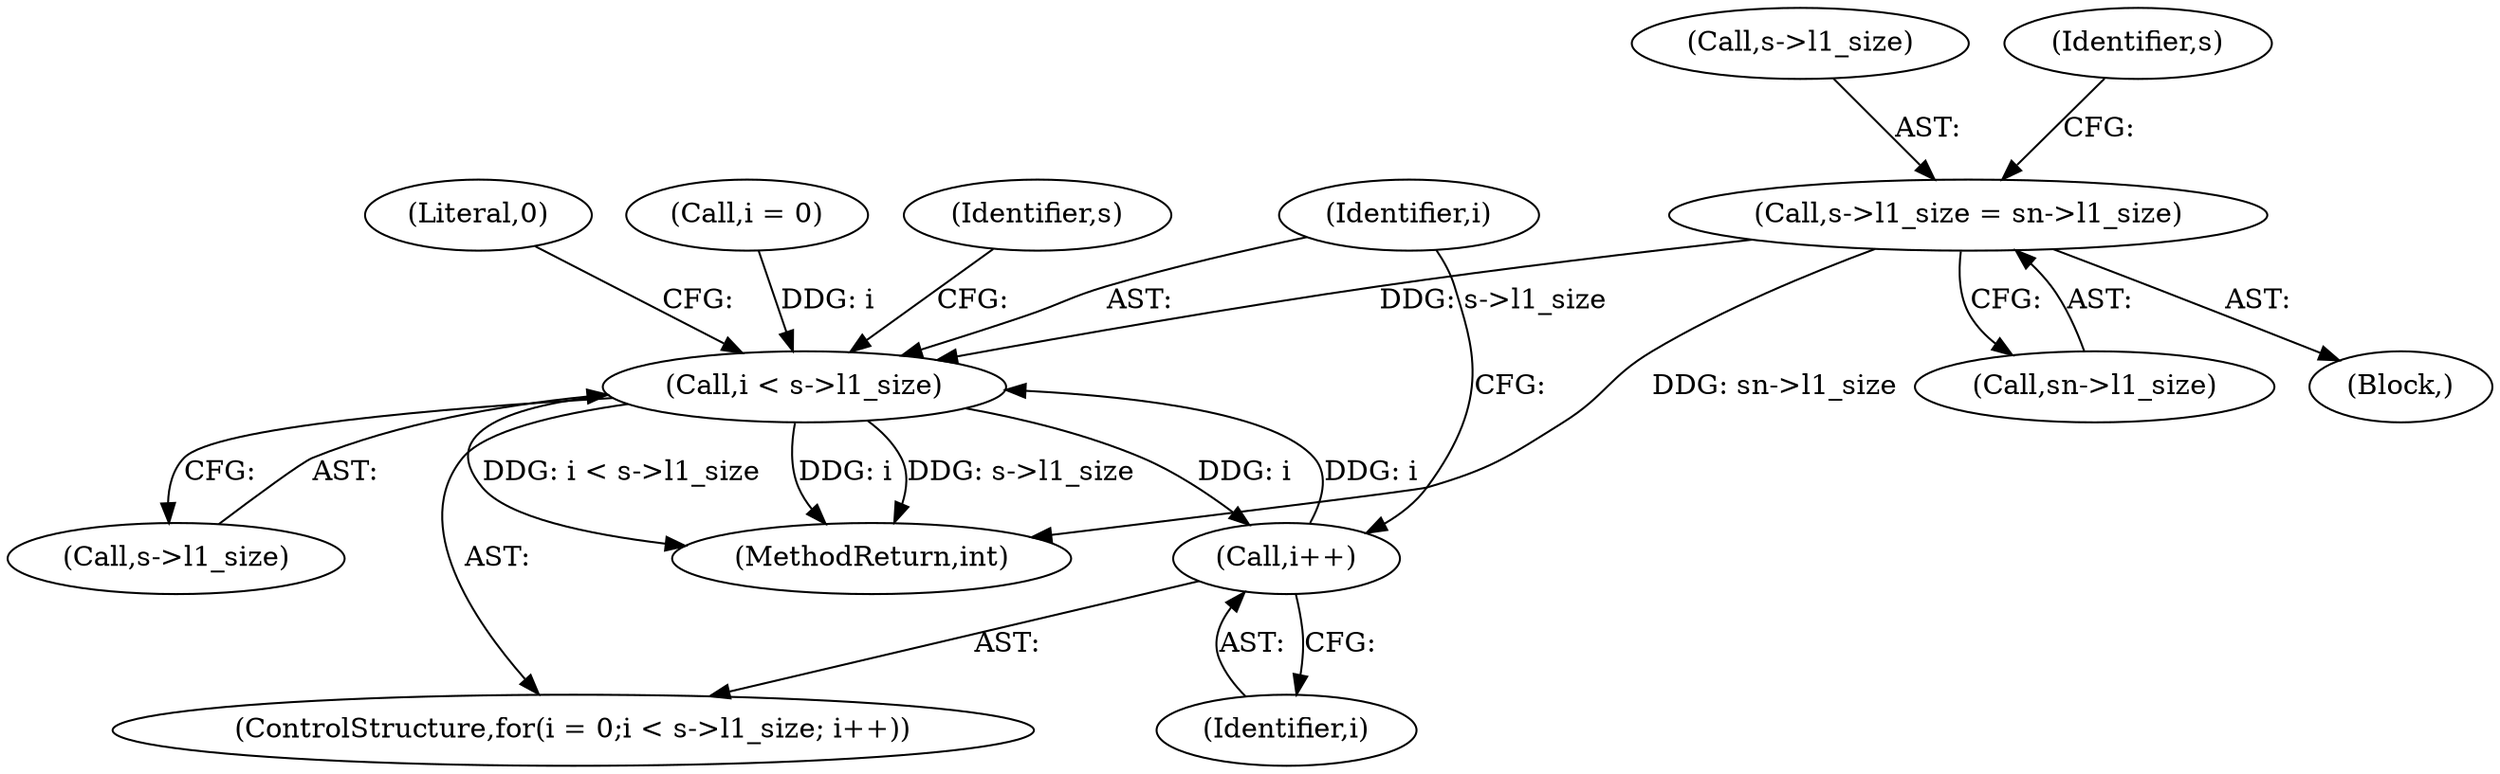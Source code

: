 digraph "0_qemu_c05e4667be91b46ab42b5a11babf8e84d476cc6b@pointer" {
"1000191" [label="(Call,s->l1_size = sn->l1_size)"];
"1000214" [label="(Call,i < s->l1_size)"];
"1000219" [label="(Call,i++)"];
"1000192" [label="(Call,s->l1_size)"];
"1000191" [label="(Call,s->l1_size = sn->l1_size)"];
"1000211" [label="(Call,i = 0)"];
"1000200" [label="(Identifier,s)"];
"1000216" [label="(Call,s->l1_size)"];
"1000219" [label="(Call,i++)"];
"1000215" [label="(Identifier,i)"];
"1000214" [label="(Call,i < s->l1_size)"];
"1000195" [label="(Call,sn->l1_size)"];
"1000108" [label="(Block,)"];
"1000226" [label="(Identifier,s)"];
"1000220" [label="(Identifier,i)"];
"1000230" [label="(Literal,0)"];
"1000231" [label="(MethodReturn,int)"];
"1000210" [label="(ControlStructure,for(i = 0;i < s->l1_size; i++))"];
"1000191" -> "1000108"  [label="AST: "];
"1000191" -> "1000195"  [label="CFG: "];
"1000192" -> "1000191"  [label="AST: "];
"1000195" -> "1000191"  [label="AST: "];
"1000200" -> "1000191"  [label="CFG: "];
"1000191" -> "1000231"  [label="DDG: sn->l1_size"];
"1000191" -> "1000214"  [label="DDG: s->l1_size"];
"1000214" -> "1000210"  [label="AST: "];
"1000214" -> "1000216"  [label="CFG: "];
"1000215" -> "1000214"  [label="AST: "];
"1000216" -> "1000214"  [label="AST: "];
"1000226" -> "1000214"  [label="CFG: "];
"1000230" -> "1000214"  [label="CFG: "];
"1000214" -> "1000231"  [label="DDG: s->l1_size"];
"1000214" -> "1000231"  [label="DDG: i < s->l1_size"];
"1000214" -> "1000231"  [label="DDG: i"];
"1000211" -> "1000214"  [label="DDG: i"];
"1000219" -> "1000214"  [label="DDG: i"];
"1000214" -> "1000219"  [label="DDG: i"];
"1000219" -> "1000210"  [label="AST: "];
"1000219" -> "1000220"  [label="CFG: "];
"1000220" -> "1000219"  [label="AST: "];
"1000215" -> "1000219"  [label="CFG: "];
}
